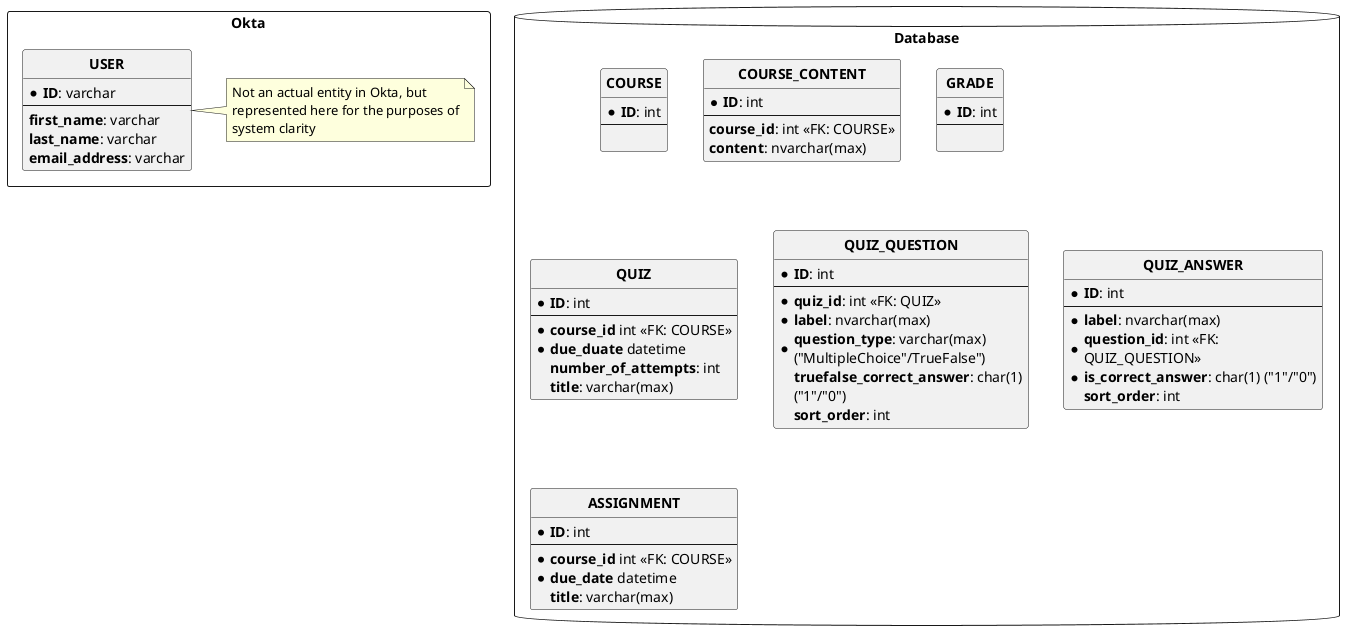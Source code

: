 @startuml
skinparam WrapWidth 250
skinparam MaxMessageSize 250

' hide "E" circle around all entities
hide circle

' avoid problems with angled crows feet
skinparam linetype ortho

package Okta <<Rectangle>> {
    entity "**USER**" as u {
        * **ID**: varchar
        --
        **first_name**: varchar
        **last_name**: varchar
        **email_address**: varchar
    }
    note right
        Not an actual entity in Okta, but represented here for the purposes of system clarity
    end note
}

package Database <<Database>> {
    entity "**COURSE**" as c {
        * **ID**: int
        --

    }

    entity "**COURSE_CONTENT**" as s {
        * **ID**: int
        --
        **course_id**: int <<FK: COURSE>>
        **content**: nvarchar(max)
    }

    entity "**GRADE**" as g {
        * **ID**: int
        --

    }

    entity "**QUIZ**" as q {
        * **ID**: int
        --
        * **course_id** int <<FK: COURSE>>
        * **due_duate** datetime
        **number_of_attempts**: int
        **title**: varchar(max)
    }

    entity "**QUIZ_QUESTION**" as qq {
        * **ID**: int
        --
        * **quiz_id**: int <<FK: QUIZ>>
        * **label**: nvarchar(max)
        * **question_type**: varchar(max) ("MultipleChoice"/TrueFalse")
        **truefalse_correct_answer**: char(1) ("1"/"0")
        **sort_order**: int
    }

    entity "**QUIZ_ANSWER**" as qa {
        * **ID**: int
        --
        * **label**: nvarchar(max)
        * **question_id**: int <<FK: QUIZ_QUESTION>>
        * **is_correct_answer**: char(1) ("1"/"0")
        **sort_order**: int
    }

    entity "**ASSIGNMENT**" as a {
        * **ID**: int
        --
        * **course_id** int <<FK: COURSE>>
        * **due_date** datetime
        **title**: varchar(max)
    }
}

'cm ---> u
'cm ---> c
@enduml
